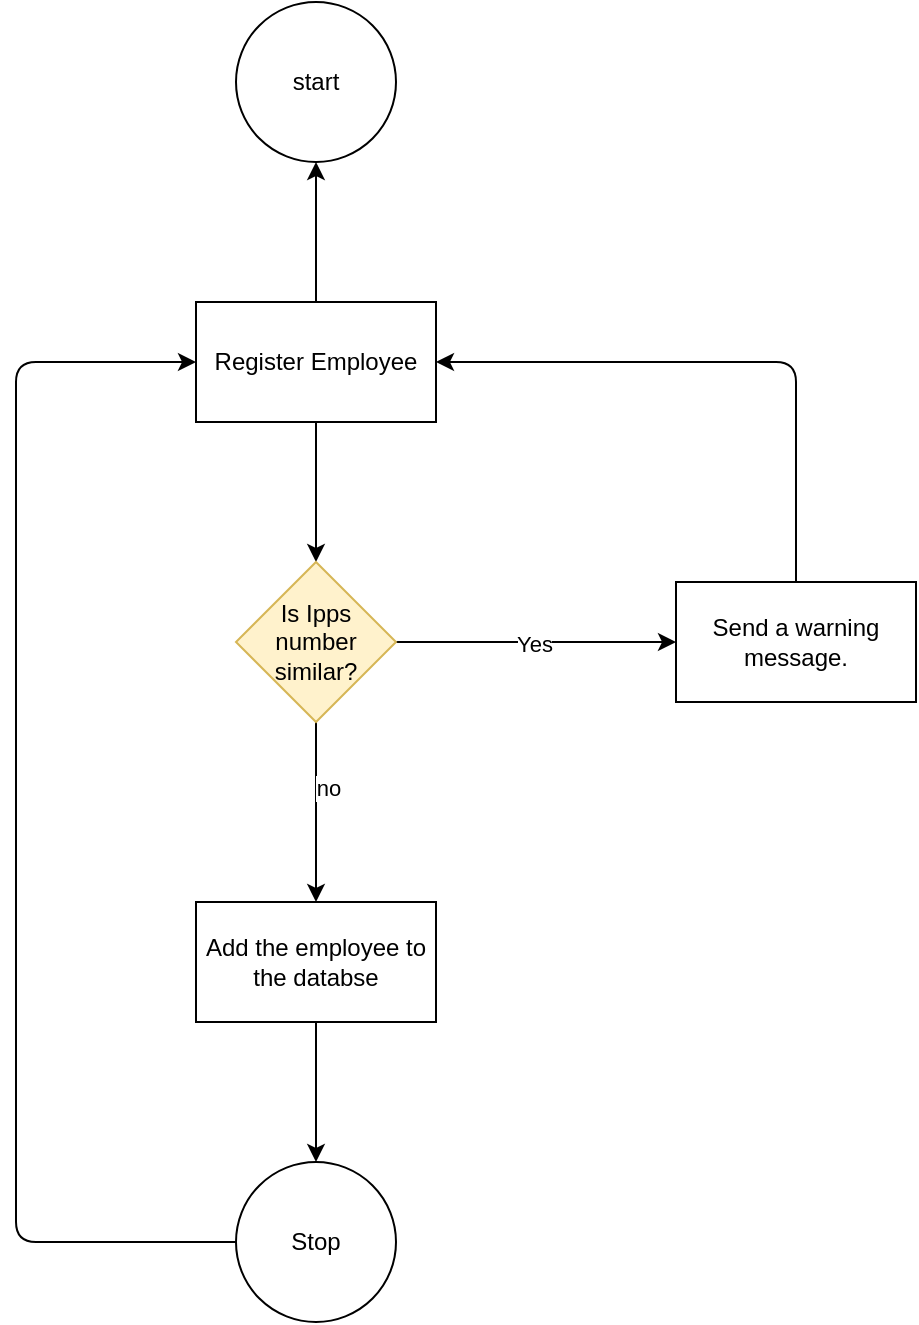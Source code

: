 <mxfile>
    <diagram id="44Uqvm9skGx8wAl8VMMz" name="Page-1">
        <mxGraphModel dx="780" dy="653" grid="1" gridSize="10" guides="1" tooltips="1" connect="1" arrows="1" fold="1" page="1" pageScale="1" pageWidth="850" pageHeight="1100" math="0" shadow="0">
            <root>
                <mxCell id="0"/>
                <mxCell id="1" parent="0"/>
                <mxCell id="3" value="start" style="ellipse;whiteSpace=wrap;html=1;aspect=fixed;" vertex="1" parent="1">
                    <mxGeometry x="410" width="80" height="80" as="geometry"/>
                </mxCell>
                <mxCell id="8" value="" style="edgeStyle=none;html=1;" edge="1" parent="1" source="6" target="7">
                    <mxGeometry relative="1" as="geometry"/>
                </mxCell>
                <mxCell id="15" style="edgeStyle=none;html=1;exitX=0.5;exitY=0;exitDx=0;exitDy=0;" edge="1" parent="1" source="6" target="3">
                    <mxGeometry relative="1" as="geometry"/>
                </mxCell>
                <mxCell id="6" value="Register Employee" style="rounded=0;whiteSpace=wrap;html=1;" vertex="1" parent="1">
                    <mxGeometry x="390" y="150" width="120" height="60" as="geometry"/>
                </mxCell>
                <mxCell id="10" value="" style="edgeStyle=none;html=1;" edge="1" parent="1" source="7" target="9">
                    <mxGeometry relative="1" as="geometry"/>
                </mxCell>
                <mxCell id="18" value="Yes" style="edgeLabel;html=1;align=center;verticalAlign=middle;resizable=0;points=[];" vertex="1" connectable="0" parent="10">
                    <mxGeometry x="-0.022" y="-1" relative="1" as="geometry">
                        <mxPoint as="offset"/>
                    </mxGeometry>
                </mxCell>
                <mxCell id="12" value="" style="edgeStyle=none;html=1;" edge="1" parent="1" source="7" target="11">
                    <mxGeometry relative="1" as="geometry"/>
                </mxCell>
                <mxCell id="17" value="no" style="edgeLabel;html=1;align=center;verticalAlign=middle;resizable=0;points=[];" vertex="1" connectable="0" parent="12">
                    <mxGeometry x="-0.276" y="6" relative="1" as="geometry">
                        <mxPoint as="offset"/>
                    </mxGeometry>
                </mxCell>
                <mxCell id="7" value="Is Ipps number similar?" style="rhombus;whiteSpace=wrap;html=1;rounded=0;fillColor=#fff2cc;strokeColor=#d6b656;" vertex="1" parent="1">
                    <mxGeometry x="410" y="280" width="80" height="80" as="geometry"/>
                </mxCell>
                <mxCell id="16" style="edgeStyle=none;html=1;exitX=0.5;exitY=0;exitDx=0;exitDy=0;entryX=1;entryY=0.5;entryDx=0;entryDy=0;" edge="1" parent="1" source="9" target="6">
                    <mxGeometry relative="1" as="geometry">
                        <Array as="points">
                            <mxPoint x="690" y="180"/>
                        </Array>
                    </mxGeometry>
                </mxCell>
                <mxCell id="9" value="Send a warning message." style="whiteSpace=wrap;html=1;rounded=0;" vertex="1" parent="1">
                    <mxGeometry x="630" y="290" width="120" height="60" as="geometry"/>
                </mxCell>
                <mxCell id="14" value="" style="edgeStyle=none;html=1;" edge="1" parent="1" source="11" target="13">
                    <mxGeometry relative="1" as="geometry"/>
                </mxCell>
                <mxCell id="11" value="Add the employee to the databse" style="whiteSpace=wrap;html=1;rounded=0;" vertex="1" parent="1">
                    <mxGeometry x="390" y="450" width="120" height="60" as="geometry"/>
                </mxCell>
                <mxCell id="20" style="edgeStyle=none;html=1;exitX=0;exitY=0.5;exitDx=0;exitDy=0;entryX=0;entryY=0.5;entryDx=0;entryDy=0;" edge="1" parent="1" source="13" target="6">
                    <mxGeometry relative="1" as="geometry">
                        <Array as="points">
                            <mxPoint x="300" y="620"/>
                            <mxPoint x="300" y="180"/>
                        </Array>
                    </mxGeometry>
                </mxCell>
                <mxCell id="13" value="Stop" style="ellipse;whiteSpace=wrap;html=1;rounded=0;" vertex="1" parent="1">
                    <mxGeometry x="410" y="580" width="80" height="80" as="geometry"/>
                </mxCell>
            </root>
        </mxGraphModel>
    </diagram>
</mxfile>